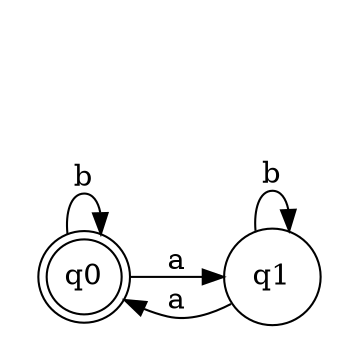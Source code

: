 digraph {
	rankdir=LR;
	margin=0.2;
	size=5;
	node [margin=0.1 shape=circle];
	q0[margin=0 shape=doublecircle];
	" "[color=white width=0];
	q0 -> q1 [label = "a"];
	q1 -> q0 [label = "a"];
	q0 -> q0 [label = "b"];
	q1 -> q1 [label = "b"];
}